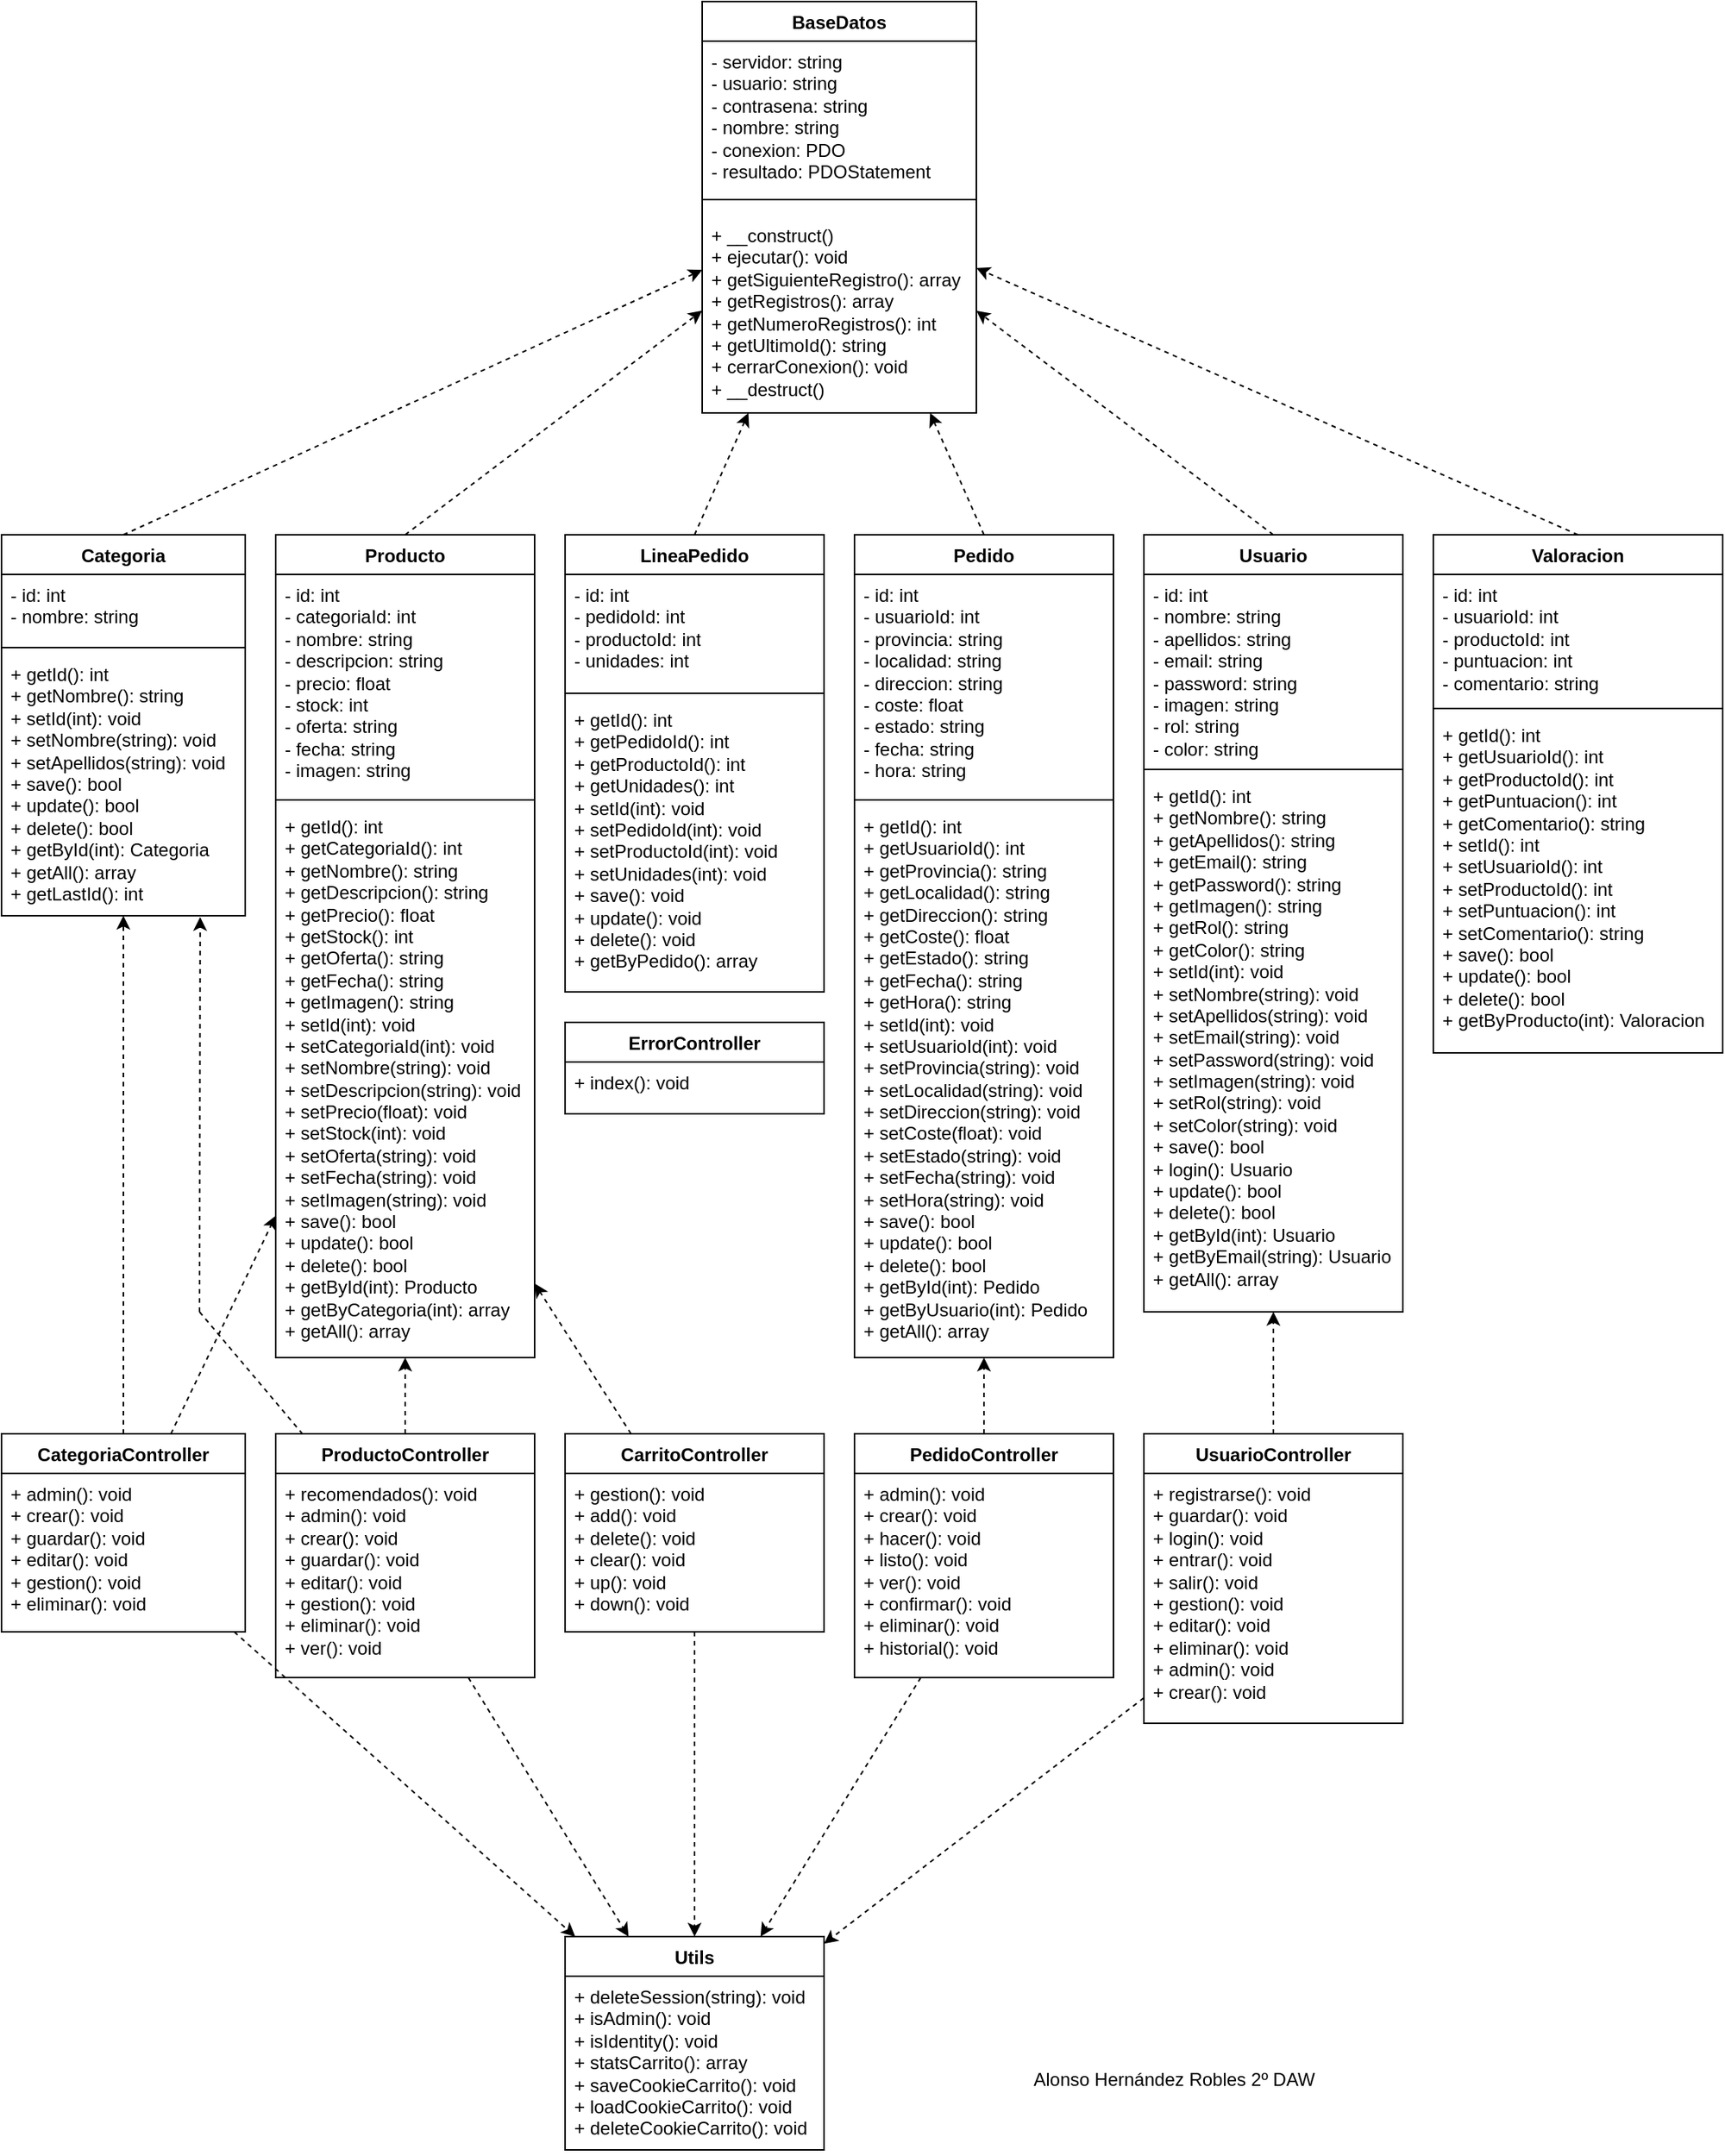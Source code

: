 <mxfile version="26.1.3">
  <diagram name="Página-1" id="otog2K9T87VSSvIvIUBo">
    <mxGraphModel dx="1050" dy="1691" grid="1" gridSize="10" guides="1" tooltips="1" connect="1" arrows="1" fold="1" page="1" pageScale="1" pageWidth="827" pageHeight="1169" math="0" shadow="0">
      <root>
        <mxCell id="0" />
        <mxCell id="1" parent="0" />
        <mxCell id="QplaLqxabzeS2CnLkhV2-1" value="Usuario" style="swimlane;fontStyle=1;align=center;verticalAlign=top;childLayout=stackLayout;horizontal=1;startSize=26;horizontalStack=0;resizeParent=1;resizeParentMax=0;resizeLast=0;collapsible=1;marginBottom=0;whiteSpace=wrap;html=1;" parent="1" vertex="1">
          <mxGeometry x="820" y="170" width="170" height="510" as="geometry" />
        </mxCell>
        <mxCell id="QplaLqxabzeS2CnLkhV2-2" value="- id: int&lt;div&gt;- nombre: string&lt;/div&gt;&lt;div&gt;- apellidos: string&lt;/div&gt;&lt;div&gt;- email: string&lt;/div&gt;&lt;div&gt;- password: string&lt;/div&gt;&lt;div&gt;- imagen: string&lt;/div&gt;&lt;div&gt;- rol: string&lt;/div&gt;&lt;div&gt;- color: string&lt;/div&gt;" style="text;strokeColor=none;fillColor=none;align=left;verticalAlign=top;spacingLeft=4;spacingRight=4;overflow=hidden;rotatable=0;points=[[0,0.5],[1,0.5]];portConstraint=eastwest;whiteSpace=wrap;html=1;" parent="QplaLqxabzeS2CnLkhV2-1" vertex="1">
          <mxGeometry y="26" width="170" height="124" as="geometry" />
        </mxCell>
        <mxCell id="QplaLqxabzeS2CnLkhV2-3" value="" style="line;strokeWidth=1;fillColor=none;align=left;verticalAlign=middle;spacingTop=-1;spacingLeft=3;spacingRight=3;rotatable=0;labelPosition=right;points=[];portConstraint=eastwest;strokeColor=inherit;" parent="QplaLqxabzeS2CnLkhV2-1" vertex="1">
          <mxGeometry y="150" width="170" height="8" as="geometry" />
        </mxCell>
        <mxCell id="QplaLqxabzeS2CnLkhV2-4" value="+ getId(): int&lt;div&gt;+ getNombre(): string&lt;/div&gt;&lt;div&gt;+ getApellidos(): string&lt;/div&gt;&lt;div&gt;+ getEmail(): string&lt;/div&gt;&lt;div&gt;+ getPassword(): string&lt;/div&gt;&lt;div&gt;+ getImagen(): string&lt;/div&gt;&lt;div&gt;+ getRol(): string&lt;/div&gt;&lt;div&gt;+ getColor(): string&lt;/div&gt;&lt;div&gt;+ setId(int): void&lt;/div&gt;&lt;div&gt;+ setNombre(string): void&lt;/div&gt;&lt;div&gt;+ setApellidos(string): void&lt;/div&gt;&lt;div&gt;+ setEmail(string): void&lt;/div&gt;&lt;div&gt;+ setPassword(string): void&lt;/div&gt;&lt;div&gt;+ setImagen(string): void&lt;/div&gt;&lt;div&gt;+ setRol(string): void&lt;/div&gt;&lt;div&gt;+ setColor(string): void&lt;/div&gt;&lt;div&gt;+ save(): bool&lt;/div&gt;&lt;div&gt;+ login(): Usuario&lt;/div&gt;&lt;div&gt;+ update(): bool&lt;/div&gt;&lt;div&gt;+ delete(): bool&lt;/div&gt;&lt;div&gt;+ getById(int): Usuario&lt;/div&gt;&lt;div&gt;+ getByEmail(string): Usuario&lt;/div&gt;&lt;div&gt;+ getAll(): array&lt;/div&gt;" style="text;strokeColor=none;fillColor=none;align=left;verticalAlign=top;spacingLeft=4;spacingRight=4;overflow=hidden;rotatable=0;points=[[0,0.5],[1,0.5]];portConstraint=eastwest;whiteSpace=wrap;html=1;" parent="QplaLqxabzeS2CnLkhV2-1" vertex="1">
          <mxGeometry y="158" width="170" height="352" as="geometry" />
        </mxCell>
        <mxCell id="QplaLqxabzeS2CnLkhV2-5" value="Categoria" style="swimlane;fontStyle=1;align=center;verticalAlign=top;childLayout=stackLayout;horizontal=1;startSize=26;horizontalStack=0;resizeParent=1;resizeParentMax=0;resizeLast=0;collapsible=1;marginBottom=0;whiteSpace=wrap;html=1;" parent="1" vertex="1">
          <mxGeometry x="70" y="170" width="160" height="250" as="geometry" />
        </mxCell>
        <mxCell id="QplaLqxabzeS2CnLkhV2-6" value="- id: int&lt;div&gt;- nombre: string&lt;br&gt;&lt;/div&gt;" style="text;strokeColor=none;fillColor=none;align=left;verticalAlign=top;spacingLeft=4;spacingRight=4;overflow=hidden;rotatable=0;points=[[0,0.5],[1,0.5]];portConstraint=eastwest;whiteSpace=wrap;html=1;" parent="QplaLqxabzeS2CnLkhV2-5" vertex="1">
          <mxGeometry y="26" width="160" height="44" as="geometry" />
        </mxCell>
        <mxCell id="QplaLqxabzeS2CnLkhV2-7" value="" style="line;strokeWidth=1;fillColor=none;align=left;verticalAlign=middle;spacingTop=-1;spacingLeft=3;spacingRight=3;rotatable=0;labelPosition=right;points=[];portConstraint=eastwest;strokeColor=inherit;" parent="QplaLqxabzeS2CnLkhV2-5" vertex="1">
          <mxGeometry y="70" width="160" height="8" as="geometry" />
        </mxCell>
        <mxCell id="QplaLqxabzeS2CnLkhV2-8" value="+ getId(): int&lt;div&gt;+ getNombre(): string&lt;/div&gt;&lt;div&gt;+ setId(int): void&lt;/div&gt;&lt;div&gt;+ setNombre(string): void&lt;/div&gt;&lt;div&gt;+ setApellidos(string): void&lt;/div&gt;&lt;div&gt;+ save(): bool&lt;/div&gt;&lt;div&gt;+ update(): bool&lt;/div&gt;&lt;div&gt;+ delete(): bool&lt;/div&gt;&lt;div&gt;+ getById(int): Categoria&lt;/div&gt;&lt;div&gt;+ getAll(): array&lt;/div&gt;&lt;div&gt;+ getLastId(): int&lt;/div&gt;" style="text;strokeColor=none;fillColor=none;align=left;verticalAlign=top;spacingLeft=4;spacingRight=4;overflow=hidden;rotatable=0;points=[[0,0.5],[1,0.5]];portConstraint=eastwest;whiteSpace=wrap;html=1;" parent="QplaLqxabzeS2CnLkhV2-5" vertex="1">
          <mxGeometry y="78" width="160" height="172" as="geometry" />
        </mxCell>
        <mxCell id="QplaLqxabzeS2CnLkhV2-13" value="Producto" style="swimlane;fontStyle=1;align=center;verticalAlign=top;childLayout=stackLayout;horizontal=1;startSize=26;horizontalStack=0;resizeParent=1;resizeParentMax=0;resizeLast=0;collapsible=1;marginBottom=0;whiteSpace=wrap;html=1;" parent="1" vertex="1">
          <mxGeometry x="250" y="170" width="170" height="540" as="geometry" />
        </mxCell>
        <mxCell id="QplaLqxabzeS2CnLkhV2-14" value="- id: int&lt;div&gt;- categoriaId: int&lt;br&gt;&lt;div&gt;- nombre: string&lt;/div&gt;&lt;div&gt;- descripcion: string&lt;/div&gt;&lt;div&gt;- precio: float&lt;/div&gt;&lt;div&gt;- stock: int&lt;/div&gt;&lt;div&gt;- oferta: string&lt;/div&gt;&lt;div&gt;- fecha: string&lt;/div&gt;&lt;div&gt;- imagen: string&lt;/div&gt;&lt;/div&gt;" style="text;strokeColor=none;fillColor=none;align=left;verticalAlign=top;spacingLeft=4;spacingRight=4;overflow=hidden;rotatable=0;points=[[0,0.5],[1,0.5]];portConstraint=eastwest;whiteSpace=wrap;html=1;" parent="QplaLqxabzeS2CnLkhV2-13" vertex="1">
          <mxGeometry y="26" width="170" height="144" as="geometry" />
        </mxCell>
        <mxCell id="QplaLqxabzeS2CnLkhV2-15" value="" style="line;strokeWidth=1;fillColor=none;align=left;verticalAlign=middle;spacingTop=-1;spacingLeft=3;spacingRight=3;rotatable=0;labelPosition=right;points=[];portConstraint=eastwest;strokeColor=inherit;" parent="QplaLqxabzeS2CnLkhV2-13" vertex="1">
          <mxGeometry y="170" width="170" height="8" as="geometry" />
        </mxCell>
        <mxCell id="QplaLqxabzeS2CnLkhV2-16" value="+ getId(): int&lt;div&gt;+ getCategoriaId(): int&lt;/div&gt;&lt;div&gt;+ getNombre(): string&lt;/div&gt;&lt;div&gt;+ getDescripcion(): string&lt;/div&gt;&lt;div&gt;+ getPrecio(): float&lt;/div&gt;&lt;div&gt;+ getStock(): int&lt;/div&gt;&lt;div&gt;+ getOferta(): string&lt;/div&gt;&lt;div&gt;+ getFecha(): string&lt;/div&gt;&lt;div&gt;+ getImagen(): string&lt;/div&gt;&lt;div&gt;+ setId(int): void&lt;/div&gt;&lt;div&gt;+ setCategoriaId(int): void&lt;/div&gt;&lt;div&gt;+ setNombre(string): void&lt;/div&gt;&lt;div&gt;+ setDescripcion(string): void&lt;/div&gt;&lt;div&gt;+ setPrecio(float): void&lt;/div&gt;&lt;div&gt;+ setStock(int): void&lt;/div&gt;&lt;div&gt;+ setOferta(string): void&lt;/div&gt;&lt;div&gt;+ setFecha(string): void&lt;/div&gt;&lt;div&gt;+ setImagen(string): void&lt;/div&gt;&lt;div&gt;+ save(): bool&lt;/div&gt;&lt;div&gt;+ update(): bool&lt;/div&gt;&lt;div&gt;+ delete(): bool&lt;/div&gt;&lt;div&gt;+ getById(int): Producto&lt;/div&gt;&lt;div&gt;+ getByCategoria(int): array&lt;/div&gt;&lt;div&gt;+ getAll(): array&lt;/div&gt;" style="text;strokeColor=none;fillColor=none;align=left;verticalAlign=top;spacingLeft=4;spacingRight=4;overflow=hidden;rotatable=0;points=[[0,0.5],[1,0.5]];portConstraint=eastwest;whiteSpace=wrap;html=1;" parent="QplaLqxabzeS2CnLkhV2-13" vertex="1">
          <mxGeometry y="178" width="170" height="362" as="geometry" />
        </mxCell>
        <mxCell id="QplaLqxabzeS2CnLkhV2-17" value="Pedido" style="swimlane;fontStyle=1;align=center;verticalAlign=top;childLayout=stackLayout;horizontal=1;startSize=26;horizontalStack=0;resizeParent=1;resizeParentMax=0;resizeLast=0;collapsible=1;marginBottom=0;whiteSpace=wrap;html=1;" parent="1" vertex="1">
          <mxGeometry x="630" y="170" width="170" height="540" as="geometry" />
        </mxCell>
        <mxCell id="QplaLqxabzeS2CnLkhV2-18" value="- id: int&lt;div&gt;- usuarioId: int&lt;br&gt;&lt;div&gt;- provincia: string&lt;br&gt;&lt;/div&gt;&lt;/div&gt;&lt;div&gt;- localidad: string&lt;/div&gt;&lt;div&gt;- direccion: string&lt;/div&gt;&lt;div&gt;- coste: float&lt;/div&gt;&lt;div&gt;- estado: string&lt;/div&gt;&lt;div&gt;- fecha: string&lt;/div&gt;&lt;div&gt;- hora: string&lt;/div&gt;" style="text;strokeColor=none;fillColor=none;align=left;verticalAlign=top;spacingLeft=4;spacingRight=4;overflow=hidden;rotatable=0;points=[[0,0.5],[1,0.5]];portConstraint=eastwest;whiteSpace=wrap;html=1;" parent="QplaLqxabzeS2CnLkhV2-17" vertex="1">
          <mxGeometry y="26" width="170" height="144" as="geometry" />
        </mxCell>
        <mxCell id="QplaLqxabzeS2CnLkhV2-19" value="" style="line;strokeWidth=1;fillColor=none;align=left;verticalAlign=middle;spacingTop=-1;spacingLeft=3;spacingRight=3;rotatable=0;labelPosition=right;points=[];portConstraint=eastwest;strokeColor=inherit;" parent="QplaLqxabzeS2CnLkhV2-17" vertex="1">
          <mxGeometry y="170" width="170" height="8" as="geometry" />
        </mxCell>
        <mxCell id="QplaLqxabzeS2CnLkhV2-20" value="+ getId(): int&lt;div&gt;+ getUsuarioId(): int&lt;/div&gt;&lt;div&gt;+ getProvincia(): string&lt;/div&gt;&lt;div&gt;+ getLocalidad(): string&lt;/div&gt;&lt;div&gt;+ getDireccion(): string&lt;/div&gt;&lt;div&gt;+ getCoste(): float&lt;/div&gt;&lt;div&gt;+ getEstado(): string&lt;/div&gt;&lt;div&gt;+ getFecha(): string&lt;/div&gt;&lt;div&gt;+ getHora(): string&lt;/div&gt;&lt;div&gt;+ setId(int): void&lt;/div&gt;&lt;div&gt;+ setUsuarioId(int): void&lt;/div&gt;&lt;div&gt;+ setProvincia(string): void&lt;/div&gt;&lt;div&gt;+ setLocalidad(string): void&lt;/div&gt;&lt;div&gt;+ setDireccion(string): void&lt;/div&gt;&lt;div&gt;+ setCoste(float): void&lt;/div&gt;&lt;div&gt;+ setEstado(string): void&lt;/div&gt;&lt;div&gt;+ setFecha(string): void&lt;/div&gt;&lt;div&gt;+ setHora(string): void&lt;/div&gt;&lt;div&gt;+ save(): bool&lt;/div&gt;&lt;div&gt;+ update(): bool&lt;/div&gt;&lt;div&gt;+ delete(): bool&lt;/div&gt;&lt;div&gt;+ getById(int): Pedido&lt;/div&gt;&lt;div&gt;+ getByUsuario(int): Pedido&lt;/div&gt;&lt;div&gt;+ getAll(): array&lt;/div&gt;" style="text;strokeColor=none;fillColor=none;align=left;verticalAlign=top;spacingLeft=4;spacingRight=4;overflow=hidden;rotatable=0;points=[[0,0.5],[1,0.5]];portConstraint=eastwest;whiteSpace=wrap;html=1;" parent="QplaLqxabzeS2CnLkhV2-17" vertex="1">
          <mxGeometry y="178" width="170" height="362" as="geometry" />
        </mxCell>
        <mxCell id="QplaLqxabzeS2CnLkhV2-21" value="BaseDatos" style="swimlane;fontStyle=1;align=center;verticalAlign=top;childLayout=stackLayout;horizontal=1;startSize=26;horizontalStack=0;resizeParent=1;resizeParentMax=0;resizeLast=0;collapsible=1;marginBottom=0;whiteSpace=wrap;html=1;" parent="1" vertex="1">
          <mxGeometry x="530" y="-180" width="180" height="270" as="geometry" />
        </mxCell>
        <mxCell id="QplaLqxabzeS2CnLkhV2-22" value="- servidor: string&lt;div&gt;- usuario: string&lt;/div&gt;&lt;div&gt;- contrasena: string&lt;/div&gt;&lt;div&gt;- nombre: string&lt;/div&gt;&lt;div&gt;- conexion: PDO&lt;/div&gt;&lt;div&gt;- resultado: PDOStatement&lt;/div&gt;" style="text;strokeColor=none;fillColor=none;align=left;verticalAlign=top;spacingLeft=4;spacingRight=4;overflow=hidden;rotatable=0;points=[[0,0.5],[1,0.5]];portConstraint=eastwest;whiteSpace=wrap;html=1;" parent="QplaLqxabzeS2CnLkhV2-21" vertex="1">
          <mxGeometry y="26" width="180" height="94" as="geometry" />
        </mxCell>
        <mxCell id="QplaLqxabzeS2CnLkhV2-23" value="" style="line;strokeWidth=1;fillColor=none;align=left;verticalAlign=middle;spacingTop=-1;spacingLeft=3;spacingRight=3;rotatable=0;labelPosition=right;points=[];portConstraint=eastwest;strokeColor=inherit;" parent="QplaLqxabzeS2CnLkhV2-21" vertex="1">
          <mxGeometry y="120" width="180" height="20" as="geometry" />
        </mxCell>
        <mxCell id="QplaLqxabzeS2CnLkhV2-24" value="&lt;div&gt;+ __construct()&lt;/div&gt;+ ejecutar(): void&lt;div&gt;+ getSiguienteRegistro(): array&lt;/div&gt;&lt;div&gt;+ getRegistros(): array&lt;/div&gt;&lt;div&gt;+ getNumeroRegistros(): int&lt;/div&gt;&lt;div&gt;+ getUltimoId(): string&lt;/div&gt;&lt;div&gt;+ cerrarConexion(): void&lt;/div&gt;&lt;div&gt;+ __destruct()&lt;/div&gt;" style="text;strokeColor=none;fillColor=none;align=left;verticalAlign=top;spacingLeft=4;spacingRight=4;overflow=hidden;rotatable=0;points=[[0,0.5],[1,0.5]];portConstraint=eastwest;whiteSpace=wrap;html=1;" parent="QplaLqxabzeS2CnLkhV2-21" vertex="1">
          <mxGeometry y="140" width="180" height="130" as="geometry" />
        </mxCell>
        <mxCell id="QplaLqxabzeS2CnLkhV2-25" value="Utils" style="swimlane;fontStyle=1;align=center;verticalAlign=top;childLayout=stackLayout;horizontal=1;startSize=26;horizontalStack=0;resizeParent=1;resizeParentMax=0;resizeLast=0;collapsible=1;marginBottom=0;whiteSpace=wrap;html=1;" parent="1" vertex="1">
          <mxGeometry x="440" y="1090" width="170" height="140" as="geometry" />
        </mxCell>
        <mxCell id="QplaLqxabzeS2CnLkhV2-28" value="&lt;div&gt;+ deleteSession(string): void&lt;/div&gt;&lt;div&gt;+ isAdmin(): void&lt;/div&gt;&lt;div&gt;+ isIdentity(): void&lt;/div&gt;&lt;div&gt;+ statsCarrito(): array&lt;/div&gt;&lt;div&gt;+ saveCookieCarrito(): void&lt;/div&gt;&lt;div&gt;+ loadCookieCarrito(): void&lt;/div&gt;&lt;div&gt;+ deleteCookieCarrito(): void&lt;/div&gt;" style="text;strokeColor=none;fillColor=none;align=left;verticalAlign=top;spacingLeft=4;spacingRight=4;overflow=hidden;rotatable=0;points=[[0,0.5],[1,0.5]];portConstraint=eastwest;whiteSpace=wrap;html=1;" parent="QplaLqxabzeS2CnLkhV2-25" vertex="1">
          <mxGeometry y="26" width="170" height="114" as="geometry" />
        </mxCell>
        <mxCell id="QplaLqxabzeS2CnLkhV2-33" value="UsuarioController" style="swimlane;fontStyle=1;align=center;verticalAlign=top;childLayout=stackLayout;horizontal=1;startSize=26;horizontalStack=0;resizeParent=1;resizeParentMax=0;resizeLast=0;collapsible=1;marginBottom=0;whiteSpace=wrap;html=1;" parent="1" vertex="1">
          <mxGeometry x="820" y="760" width="170" height="190" as="geometry" />
        </mxCell>
        <mxCell id="QplaLqxabzeS2CnLkhV2-36" value="+ registrarse(): void&lt;div&gt;+ guardar(): void&lt;/div&gt;&lt;div&gt;+ login(): void&lt;/div&gt;&lt;div&gt;+ entrar(): void&lt;/div&gt;&lt;div&gt;+ salir(): void&lt;/div&gt;&lt;div&gt;+ gestion(): void&lt;/div&gt;&lt;div&gt;+ editar(): void&lt;/div&gt;&lt;div&gt;+ eliminar(): void&lt;/div&gt;&lt;div&gt;+ admin(): void&lt;/div&gt;&lt;div&gt;+ crear(): void&lt;/div&gt;" style="text;strokeColor=none;fillColor=none;align=left;verticalAlign=top;spacingLeft=4;spacingRight=4;overflow=hidden;rotatable=0;points=[[0,0.5],[1,0.5]];portConstraint=eastwest;whiteSpace=wrap;html=1;" parent="QplaLqxabzeS2CnLkhV2-33" vertex="1">
          <mxGeometry y="26" width="170" height="164" as="geometry" />
        </mxCell>
        <mxCell id="QplaLqxabzeS2CnLkhV2-37" value="CategoriaController" style="swimlane;fontStyle=1;align=center;verticalAlign=top;childLayout=stackLayout;horizontal=1;startSize=26;horizontalStack=0;resizeParent=1;resizeParentMax=0;resizeLast=0;collapsible=1;marginBottom=0;whiteSpace=wrap;html=1;" parent="1" vertex="1">
          <mxGeometry x="70" y="760" width="160" height="130" as="geometry" />
        </mxCell>
        <mxCell id="QplaLqxabzeS2CnLkhV2-38" value="+ admin(): void&lt;div&gt;+ crear(): void&lt;/div&gt;&lt;div&gt;+ guardar(): void&lt;/div&gt;&lt;div&gt;+ editar(): void&lt;/div&gt;&lt;div&gt;+ gestion(): void&lt;/div&gt;&lt;div&gt;+ eliminar(): void&lt;/div&gt;" style="text;strokeColor=none;fillColor=none;align=left;verticalAlign=top;spacingLeft=4;spacingRight=4;overflow=hidden;rotatable=0;points=[[0,0.5],[1,0.5]];portConstraint=eastwest;whiteSpace=wrap;html=1;" parent="QplaLqxabzeS2CnLkhV2-37" vertex="1">
          <mxGeometry y="26" width="160" height="104" as="geometry" />
        </mxCell>
        <mxCell id="QplaLqxabzeS2CnLkhV2-39" value="ProductoController" style="swimlane;fontStyle=1;align=center;verticalAlign=top;childLayout=stackLayout;horizontal=1;startSize=26;horizontalStack=0;resizeParent=1;resizeParentMax=0;resizeLast=0;collapsible=1;marginBottom=0;whiteSpace=wrap;html=1;" parent="1" vertex="1">
          <mxGeometry x="250" y="760" width="170" height="160" as="geometry" />
        </mxCell>
        <mxCell id="QplaLqxabzeS2CnLkhV2-40" value="+ recomendados(): void&lt;div&gt;+ admin(): void&lt;/div&gt;&lt;div&gt;+ crear(): void&lt;/div&gt;&lt;div&gt;+ guardar(): void&lt;/div&gt;&lt;div&gt;+ editar(): void&lt;/div&gt;&lt;div&gt;+ gestion(): void&lt;/div&gt;&lt;div&gt;+ eliminar(): void&lt;/div&gt;&lt;div&gt;+ ver(): void&lt;/div&gt;" style="text;strokeColor=none;fillColor=none;align=left;verticalAlign=top;spacingLeft=4;spacingRight=4;overflow=hidden;rotatable=0;points=[[0,0.5],[1,0.5]];portConstraint=eastwest;whiteSpace=wrap;html=1;" parent="QplaLqxabzeS2CnLkhV2-39" vertex="1">
          <mxGeometry y="26" width="170" height="134" as="geometry" />
        </mxCell>
        <mxCell id="QplaLqxabzeS2CnLkhV2-41" value="PedidoController" style="swimlane;fontStyle=1;align=center;verticalAlign=top;childLayout=stackLayout;horizontal=1;startSize=26;horizontalStack=0;resizeParent=1;resizeParentMax=0;resizeLast=0;collapsible=1;marginBottom=0;whiteSpace=wrap;html=1;" parent="1" vertex="1">
          <mxGeometry x="630" y="760" width="170" height="160" as="geometry" />
        </mxCell>
        <mxCell id="QplaLqxabzeS2CnLkhV2-42" value="+ admin(): void&lt;div&gt;+ crear(): void&lt;/div&gt;&lt;div&gt;+ hacer(): void&lt;/div&gt;&lt;div&gt;+ listo(): void&lt;/div&gt;&lt;div&gt;+ ver(): void&lt;/div&gt;&lt;div&gt;+ confirmar(): void&lt;/div&gt;&lt;div&gt;+ eliminar(): void&lt;/div&gt;&lt;div&gt;+ historial(): void&lt;/div&gt;" style="text;strokeColor=none;fillColor=none;align=left;verticalAlign=top;spacingLeft=4;spacingRight=4;overflow=hidden;rotatable=0;points=[[0,0.5],[1,0.5]];portConstraint=eastwest;whiteSpace=wrap;html=1;" parent="QplaLqxabzeS2CnLkhV2-41" vertex="1">
          <mxGeometry y="26" width="170" height="134" as="geometry" />
        </mxCell>
        <mxCell id="QplaLqxabzeS2CnLkhV2-43" value="CarritoController" style="swimlane;fontStyle=1;align=center;verticalAlign=top;childLayout=stackLayout;horizontal=1;startSize=26;horizontalStack=0;resizeParent=1;resizeParentMax=0;resizeLast=0;collapsible=1;marginBottom=0;whiteSpace=wrap;html=1;" parent="1" vertex="1">
          <mxGeometry x="440" y="760" width="170" height="130" as="geometry" />
        </mxCell>
        <mxCell id="QplaLqxabzeS2CnLkhV2-44" value="+ gestion(): void&lt;div&gt;+ add(): void&lt;/div&gt;&lt;div&gt;+ delete(): void&lt;/div&gt;&lt;div&gt;+ clear(): void&lt;/div&gt;&lt;div&gt;+ up(): void&lt;/div&gt;&lt;div&gt;+ down(): void&lt;/div&gt;" style="text;strokeColor=none;fillColor=none;align=left;verticalAlign=top;spacingLeft=4;spacingRight=4;overflow=hidden;rotatable=0;points=[[0,0.5],[1,0.5]];portConstraint=eastwest;whiteSpace=wrap;html=1;" parent="QplaLqxabzeS2CnLkhV2-43" vertex="1">
          <mxGeometry y="26" width="170" height="104" as="geometry" />
        </mxCell>
        <mxCell id="QplaLqxabzeS2CnLkhV2-45" value="ErrorController" style="swimlane;fontStyle=1;align=center;verticalAlign=top;childLayout=stackLayout;horizontal=1;startSize=26;horizontalStack=0;resizeParent=1;resizeParentMax=0;resizeLast=0;collapsible=1;marginBottom=0;whiteSpace=wrap;html=1;" parent="1" vertex="1">
          <mxGeometry x="440" y="490" width="170" height="60" as="geometry" />
        </mxCell>
        <mxCell id="QplaLqxabzeS2CnLkhV2-46" value="+ index(): void" style="text;strokeColor=none;fillColor=none;align=left;verticalAlign=top;spacingLeft=4;spacingRight=4;overflow=hidden;rotatable=0;points=[[0,0.5],[1,0.5]];portConstraint=eastwest;whiteSpace=wrap;html=1;" parent="QplaLqxabzeS2CnLkhV2-45" vertex="1">
          <mxGeometry y="26" width="170" height="34" as="geometry" />
        </mxCell>
        <mxCell id="QplaLqxabzeS2CnLkhV2-47" value="" style="html=1;labelBackgroundColor=#ffffff;startArrow=none;startFill=0;startSize=6;endArrow=classic;endFill=1;endSize=6;jettySize=auto;orthogonalLoop=1;strokeWidth=1;dashed=1;fontSize=14;rounded=0;exitX=0.5;exitY=0;exitDx=0;exitDy=0;" parent="1" source="QplaLqxabzeS2CnLkhV2-17" target="QplaLqxabzeS2CnLkhV2-21" edge="1">
          <mxGeometry width="60" height="60" relative="1" as="geometry">
            <mxPoint x="800" y="90" as="sourcePoint" />
            <mxPoint x="1040" y="-80" as="targetPoint" />
          </mxGeometry>
        </mxCell>
        <mxCell id="QplaLqxabzeS2CnLkhV2-48" value="" style="html=1;labelBackgroundColor=#ffffff;startArrow=none;startFill=0;startSize=6;endArrow=classic;endFill=1;endSize=6;jettySize=auto;orthogonalLoop=1;strokeWidth=1;dashed=1;fontSize=14;rounded=0;exitX=0.5;exitY=0;exitDx=0;exitDy=0;" parent="1" source="QplaLqxabzeS2CnLkhV2-13" target="QplaLqxabzeS2CnLkhV2-21" edge="1">
          <mxGeometry width="60" height="60" relative="1" as="geometry">
            <mxPoint x="855" y="220" as="sourcePoint" />
            <mxPoint x="650" y="71" as="targetPoint" />
          </mxGeometry>
        </mxCell>
        <mxCell id="QplaLqxabzeS2CnLkhV2-49" value="" style="html=1;labelBackgroundColor=#ffffff;startArrow=none;startFill=0;startSize=6;endArrow=classic;endFill=1;endSize=6;jettySize=auto;orthogonalLoop=1;strokeWidth=1;dashed=1;fontSize=14;rounded=0;exitX=0.5;exitY=0;exitDx=0;exitDy=0;" parent="1" source="QplaLqxabzeS2CnLkhV2-5" target="QplaLqxabzeS2CnLkhV2-21" edge="1">
          <mxGeometry width="60" height="60" relative="1" as="geometry">
            <mxPoint x="635" y="220" as="sourcePoint" />
            <mxPoint x="660" y="81" as="targetPoint" />
          </mxGeometry>
        </mxCell>
        <mxCell id="QplaLqxabzeS2CnLkhV2-50" value="" style="html=1;labelBackgroundColor=#ffffff;startArrow=none;startFill=0;startSize=6;endArrow=classic;endFill=1;endSize=6;jettySize=auto;orthogonalLoop=1;strokeWidth=1;dashed=1;fontSize=14;rounded=0;exitX=0.5;exitY=0;exitDx=0;exitDy=0;" parent="1" source="QplaLqxabzeS2CnLkhV2-1" target="QplaLqxabzeS2CnLkhV2-21" edge="1">
          <mxGeometry width="60" height="60" relative="1" as="geometry">
            <mxPoint x="420" y="220" as="sourcePoint" />
            <mxPoint x="670" y="91" as="targetPoint" />
          </mxGeometry>
        </mxCell>
        <mxCell id="QplaLqxabzeS2CnLkhV2-51" value="LineaPedido" style="swimlane;fontStyle=1;align=center;verticalAlign=top;childLayout=stackLayout;horizontal=1;startSize=26;horizontalStack=0;resizeParent=1;resizeParentMax=0;resizeLast=0;collapsible=1;marginBottom=0;whiteSpace=wrap;html=1;" parent="1" vertex="1">
          <mxGeometry x="440" y="170" width="170" height="300" as="geometry" />
        </mxCell>
        <mxCell id="QplaLqxabzeS2CnLkhV2-52" value="- id: int&lt;div&gt;- pedidoId: int&lt;/div&gt;&lt;div&gt;- productoId: int&lt;/div&gt;&lt;div&gt;- unidades: int&lt;/div&gt;" style="text;strokeColor=none;fillColor=none;align=left;verticalAlign=top;spacingLeft=4;spacingRight=4;overflow=hidden;rotatable=0;points=[[0,0.5],[1,0.5]];portConstraint=eastwest;whiteSpace=wrap;html=1;" parent="QplaLqxabzeS2CnLkhV2-51" vertex="1">
          <mxGeometry y="26" width="170" height="74" as="geometry" />
        </mxCell>
        <mxCell id="QplaLqxabzeS2CnLkhV2-53" value="" style="line;strokeWidth=1;fillColor=none;align=left;verticalAlign=middle;spacingTop=-1;spacingLeft=3;spacingRight=3;rotatable=0;labelPosition=right;points=[];portConstraint=eastwest;strokeColor=inherit;" parent="QplaLqxabzeS2CnLkhV2-51" vertex="1">
          <mxGeometry y="100" width="170" height="8" as="geometry" />
        </mxCell>
        <mxCell id="QplaLqxabzeS2CnLkhV2-54" value="+ getId(): int&lt;br&gt;&lt;div&gt;+ getPedidoId(): int&lt;/div&gt;&lt;div&gt;+ getProductoId(): int&lt;/div&gt;&lt;div&gt;+ getUnidades(): int&lt;/div&gt;&lt;div&gt;+ setId(int): void&lt;/div&gt;&lt;div&gt;+ setPedidoId(int): void&lt;/div&gt;&lt;div&gt;+ setProductoId(int): void&lt;/div&gt;&lt;div&gt;+ setUnidades(int): void&lt;/div&gt;&lt;div&gt;+ save(): void&lt;/div&gt;&lt;div&gt;+ update(): void&lt;/div&gt;&lt;div&gt;+ delete(): void&lt;/div&gt;&lt;div&gt;+ getByPedido(): array&lt;/div&gt;" style="text;strokeColor=none;fillColor=none;align=left;verticalAlign=top;spacingLeft=4;spacingRight=4;overflow=hidden;rotatable=0;points=[[0,0.5],[1,0.5]];portConstraint=eastwest;whiteSpace=wrap;html=1;" parent="QplaLqxabzeS2CnLkhV2-51" vertex="1">
          <mxGeometry y="108" width="170" height="192" as="geometry" />
        </mxCell>
        <mxCell id="QplaLqxabzeS2CnLkhV2-55" value="" style="html=1;labelBackgroundColor=#ffffff;startArrow=none;startFill=0;startSize=6;endArrow=classic;endFill=1;endSize=6;jettySize=auto;orthogonalLoop=1;strokeWidth=1;dashed=1;fontSize=14;rounded=0;exitX=0.5;exitY=0;exitDx=0;exitDy=0;" parent="1" source="QplaLqxabzeS2CnLkhV2-51" target="QplaLqxabzeS2CnLkhV2-21" edge="1">
          <mxGeometry width="60" height="60" relative="1" as="geometry">
            <mxPoint x="415" y="210" as="sourcePoint" />
            <mxPoint x="490" y="90" as="targetPoint" />
          </mxGeometry>
        </mxCell>
        <mxCell id="QplaLqxabzeS2CnLkhV2-56" value="" style="html=1;labelBackgroundColor=#ffffff;startArrow=none;startFill=0;startSize=6;endArrow=classic;endFill=1;endSize=6;jettySize=auto;orthogonalLoop=1;strokeWidth=1;dashed=1;fontSize=14;rounded=0;" parent="1" source="QplaLqxabzeS2CnLkhV2-36" target="QplaLqxabzeS2CnLkhV2-25" edge="1">
          <mxGeometry width="60" height="60" relative="1" as="geometry">
            <mxPoint x="500" y="900" as="sourcePoint" />
            <mxPoint x="690" y="1090" as="targetPoint" />
          </mxGeometry>
        </mxCell>
        <mxCell id="QplaLqxabzeS2CnLkhV2-57" value="" style="html=1;labelBackgroundColor=#ffffff;startArrow=none;startFill=0;startSize=6;endArrow=classic;endFill=1;endSize=6;jettySize=auto;orthogonalLoop=1;strokeWidth=1;dashed=1;fontSize=14;rounded=0;" parent="1" source="QplaLqxabzeS2CnLkhV2-42" target="QplaLqxabzeS2CnLkhV2-25" edge="1">
          <mxGeometry width="60" height="60" relative="1" as="geometry">
            <mxPoint x="830" y="943" as="sourcePoint" />
            <mxPoint x="620" y="1105" as="targetPoint" />
          </mxGeometry>
        </mxCell>
        <mxCell id="QplaLqxabzeS2CnLkhV2-58" value="" style="html=1;labelBackgroundColor=#ffffff;startArrow=none;startFill=0;startSize=6;endArrow=classic;endFill=1;endSize=6;jettySize=auto;orthogonalLoop=1;strokeWidth=1;dashed=1;fontSize=14;rounded=0;" parent="1" source="QplaLqxabzeS2CnLkhV2-40" target="QplaLqxabzeS2CnLkhV2-25" edge="1">
          <mxGeometry width="60" height="60" relative="1" as="geometry">
            <mxPoint x="684" y="930" as="sourcePoint" />
            <mxPoint x="578" y="1100" as="targetPoint" />
          </mxGeometry>
        </mxCell>
        <mxCell id="QplaLqxabzeS2CnLkhV2-59" value="" style="html=1;labelBackgroundColor=#ffffff;startArrow=none;startFill=0;startSize=6;endArrow=classic;endFill=1;endSize=6;jettySize=auto;orthogonalLoop=1;strokeWidth=1;dashed=1;fontSize=14;rounded=0;" parent="1" source="QplaLqxabzeS2CnLkhV2-37" target="QplaLqxabzeS2CnLkhV2-25" edge="1">
          <mxGeometry width="60" height="60" relative="1" as="geometry">
            <mxPoint x="270" y="970" as="sourcePoint" />
            <mxPoint x="330" y="1090" as="targetPoint" />
          </mxGeometry>
        </mxCell>
        <mxCell id="QplaLqxabzeS2CnLkhV2-60" value="" style="html=1;labelBackgroundColor=#ffffff;startArrow=none;startFill=0;startSize=6;endArrow=classic;endFill=1;endSize=6;jettySize=auto;orthogonalLoop=1;strokeWidth=1;dashed=1;fontSize=14;rounded=0;" parent="1" source="QplaLqxabzeS2CnLkhV2-37" target="QplaLqxabzeS2CnLkhV2-5" edge="1">
          <mxGeometry width="60" height="60" relative="1" as="geometry">
            <mxPoint x="20" y="540" as="sourcePoint" />
            <mxPoint x="252" y="740" as="targetPoint" />
          </mxGeometry>
        </mxCell>
        <mxCell id="QplaLqxabzeS2CnLkhV2-61" value="" style="html=1;labelBackgroundColor=#ffffff;startArrow=none;startFill=0;startSize=6;endArrow=classic;endFill=1;endSize=6;jettySize=auto;orthogonalLoop=1;strokeWidth=1;dashed=1;fontSize=14;rounded=0;" parent="1" source="QplaLqxabzeS2CnLkhV2-37" target="QplaLqxabzeS2CnLkhV2-13" edge="1">
          <mxGeometry width="60" height="60" relative="1" as="geometry">
            <mxPoint x="160" y="770" as="sourcePoint" />
            <mxPoint x="160" y="430" as="targetPoint" />
          </mxGeometry>
        </mxCell>
        <mxCell id="QplaLqxabzeS2CnLkhV2-62" value="" style="html=1;labelBackgroundColor=#ffffff;startArrow=none;startFill=0;startSize=6;endArrow=classic;endFill=1;endSize=6;jettySize=auto;orthogonalLoop=1;strokeWidth=1;dashed=1;fontSize=14;rounded=0;" parent="1" source="QplaLqxabzeS2CnLkhV2-39" target="QplaLqxabzeS2CnLkhV2-16" edge="1">
          <mxGeometry width="60" height="60" relative="1" as="geometry">
            <mxPoint x="160" y="770" as="sourcePoint" />
            <mxPoint x="160" y="430" as="targetPoint" />
          </mxGeometry>
        </mxCell>
        <mxCell id="QplaLqxabzeS2CnLkhV2-63" value="" style="html=1;labelBackgroundColor=#ffffff;startArrow=none;startFill=0;startSize=6;endArrow=classic;endFill=1;endSize=6;jettySize=auto;orthogonalLoop=1;strokeWidth=1;dashed=1;fontSize=14;rounded=0;" parent="1" source="QplaLqxabzeS2CnLkhV2-41" target="QplaLqxabzeS2CnLkhV2-20" edge="1">
          <mxGeometry width="60" height="60" relative="1" as="geometry">
            <mxPoint x="510" y="760" as="sourcePoint" />
            <mxPoint x="530" y="680" as="targetPoint" />
          </mxGeometry>
        </mxCell>
        <mxCell id="QplaLqxabzeS2CnLkhV2-64" value="" style="html=1;labelBackgroundColor=#ffffff;startArrow=none;startFill=0;startSize=6;endArrow=classic;endFill=1;endSize=6;jettySize=auto;orthogonalLoop=1;strokeWidth=1;dashed=1;fontSize=14;rounded=0;" parent="1" source="QplaLqxabzeS2CnLkhV2-33" target="QplaLqxabzeS2CnLkhV2-4" edge="1">
          <mxGeometry width="60" height="60" relative="1" as="geometry">
            <mxPoint x="725" y="770" as="sourcePoint" />
            <mxPoint x="725" y="720" as="targetPoint" />
          </mxGeometry>
        </mxCell>
        <mxCell id="QplaLqxabzeS2CnLkhV2-65" value="" style="html=1;labelBackgroundColor=#ffffff;startArrow=none;startFill=0;startSize=6;endArrow=classic;endFill=1;endSize=6;jettySize=auto;orthogonalLoop=1;strokeWidth=1;dashed=1;fontSize=14;rounded=0;entryX=0.815;entryY=1.005;entryDx=0;entryDy=0;entryPerimeter=0;" parent="1" target="QplaLqxabzeS2CnLkhV2-8" edge="1">
          <mxGeometry width="60" height="60" relative="1" as="geometry">
            <mxPoint x="200" y="680" as="sourcePoint" />
            <mxPoint x="345" y="720" as="targetPoint" />
          </mxGeometry>
        </mxCell>
        <mxCell id="QplaLqxabzeS2CnLkhV2-66" value="" style="endArrow=none;dashed=1;html=1;rounded=0;" parent="1" target="QplaLqxabzeS2CnLkhV2-39" edge="1">
          <mxGeometry width="50" height="50" relative="1" as="geometry">
            <mxPoint x="200" y="680" as="sourcePoint" />
            <mxPoint x="530" y="720" as="targetPoint" />
          </mxGeometry>
        </mxCell>
        <mxCell id="QplaLqxabzeS2CnLkhV2-67" value="" style="html=1;labelBackgroundColor=#ffffff;startArrow=none;startFill=0;startSize=6;endArrow=classic;endFill=1;endSize=6;jettySize=auto;orthogonalLoop=1;strokeWidth=1;dashed=1;fontSize=14;rounded=0;" parent="1" source="QplaLqxabzeS2CnLkhV2-43" target="QplaLqxabzeS2CnLkhV2-16" edge="1">
          <mxGeometry width="60" height="60" relative="1" as="geometry">
            <mxPoint x="345" y="770" as="sourcePoint" />
            <mxPoint x="345" y="720" as="targetPoint" />
          </mxGeometry>
        </mxCell>
        <mxCell id="QplaLqxabzeS2CnLkhV2-68" value="Valoracion" style="swimlane;fontStyle=1;align=center;verticalAlign=top;childLayout=stackLayout;horizontal=1;startSize=26;horizontalStack=0;resizeParent=1;resizeParentMax=0;resizeLast=0;collapsible=1;marginBottom=0;whiteSpace=wrap;html=1;" parent="1" vertex="1">
          <mxGeometry x="1010" y="170" width="190" height="340" as="geometry" />
        </mxCell>
        <mxCell id="QplaLqxabzeS2CnLkhV2-69" value="- id: int&lt;div&gt;- usuarioId: int&lt;/div&gt;&lt;div&gt;- productoId: int&lt;/div&gt;&lt;div&gt;- puntuacion: int&lt;/div&gt;&lt;div&gt;- comentario: string&lt;/div&gt;" style="text;strokeColor=none;fillColor=none;align=left;verticalAlign=top;spacingLeft=4;spacingRight=4;overflow=hidden;rotatable=0;points=[[0,0.5],[1,0.5]];portConstraint=eastwest;whiteSpace=wrap;html=1;" parent="QplaLqxabzeS2CnLkhV2-68" vertex="1">
          <mxGeometry y="26" width="190" height="84" as="geometry" />
        </mxCell>
        <mxCell id="QplaLqxabzeS2CnLkhV2-70" value="" style="line;strokeWidth=1;fillColor=none;align=left;verticalAlign=middle;spacingTop=-1;spacingLeft=3;spacingRight=3;rotatable=0;labelPosition=right;points=[];portConstraint=eastwest;strokeColor=inherit;" parent="QplaLqxabzeS2CnLkhV2-68" vertex="1">
          <mxGeometry y="110" width="190" height="8" as="geometry" />
        </mxCell>
        <mxCell id="QplaLqxabzeS2CnLkhV2-71" value="+ getId(): int&lt;div&gt;+ getUsuarioId(): int&lt;/div&gt;&lt;div&gt;+ getProductoId(): int&lt;/div&gt;&lt;div&gt;+ getPuntuacion(): int&lt;/div&gt;&lt;div&gt;+ getComentario(): string&lt;/div&gt;&lt;div&gt;+ setId(): int&lt;/div&gt;&lt;div&gt;+ setUsuarioId(): int&lt;/div&gt;&lt;div&gt;+ setProductoId(): int&lt;/div&gt;&lt;div&gt;+ setPuntuacion(): int&lt;/div&gt;&lt;div&gt;+ setComentario(): string&lt;/div&gt;&lt;div&gt;+ save(): bool&lt;/div&gt;&lt;div&gt;+ update(): bool&lt;/div&gt;&lt;div&gt;+ delete(): bool&lt;/div&gt;&lt;div&gt;+ getByProducto(int): Valoracion&lt;/div&gt;" style="text;strokeColor=none;fillColor=none;align=left;verticalAlign=top;spacingLeft=4;spacingRight=4;overflow=hidden;rotatable=0;points=[[0,0.5],[1,0.5]];portConstraint=eastwest;whiteSpace=wrap;html=1;" parent="QplaLqxabzeS2CnLkhV2-68" vertex="1">
          <mxGeometry y="118" width="190" height="222" as="geometry" />
        </mxCell>
        <mxCell id="QplaLqxabzeS2CnLkhV2-72" value="" style="html=1;labelBackgroundColor=#ffffff;startArrow=none;startFill=0;startSize=6;endArrow=classic;endFill=1;endSize=6;jettySize=auto;orthogonalLoop=1;strokeWidth=1;dashed=1;fontSize=14;rounded=0;exitX=0.5;exitY=0;exitDx=0;exitDy=0;" parent="1" source="QplaLqxabzeS2CnLkhV2-68" target="QplaLqxabzeS2CnLkhV2-21" edge="1">
          <mxGeometry width="60" height="60" relative="1" as="geometry">
            <mxPoint x="915" y="180" as="sourcePoint" />
            <mxPoint x="620" y="61" as="targetPoint" />
          </mxGeometry>
        </mxCell>
        <mxCell id="QplaLqxabzeS2CnLkhV2-74" value="Alonso Hernández Robles 2º DAW" style="text;html=1;align=center;verticalAlign=middle;whiteSpace=wrap;rounded=0;" parent="1" vertex="1">
          <mxGeometry x="720" y="1169" width="240" height="30" as="geometry" />
        </mxCell>
        <mxCell id="6QqoMJhu8XsCZME3AB2D-1" value="" style="html=1;labelBackgroundColor=#ffffff;startArrow=none;startFill=0;startSize=6;endArrow=classic;endFill=1;endSize=6;jettySize=auto;orthogonalLoop=1;strokeWidth=1;dashed=1;fontSize=14;rounded=0;" edge="1" parent="1" source="QplaLqxabzeS2CnLkhV2-43" target="QplaLqxabzeS2CnLkhV2-25">
          <mxGeometry width="60" height="60" relative="1" as="geometry">
            <mxPoint x="520" y="930" as="sourcePoint" />
            <mxPoint x="626" y="1100" as="targetPoint" />
          </mxGeometry>
        </mxCell>
      </root>
    </mxGraphModel>
  </diagram>
</mxfile>
